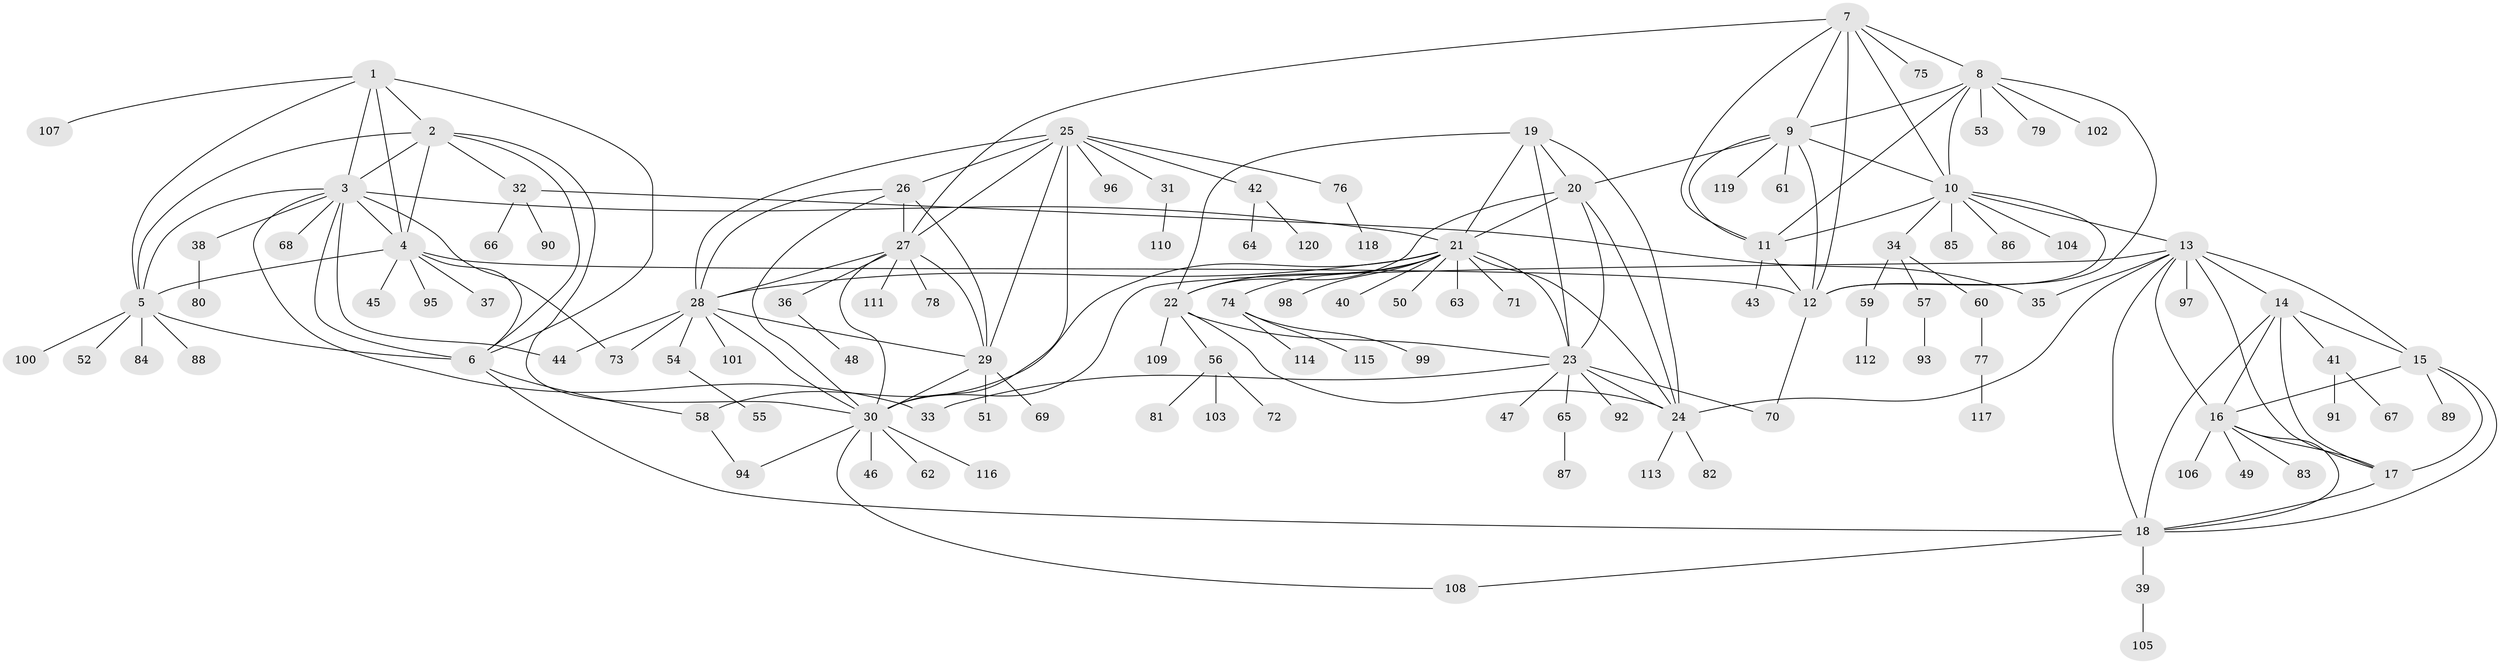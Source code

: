 // coarse degree distribution, {4: 0.03333333333333333, 8: 0.08333333333333333, 6: 0.1, 5: 0.1, 7: 0.06666666666666667, 3: 0.1, 9: 0.03333333333333333, 1: 0.36666666666666664, 2: 0.11666666666666667}
// Generated by graph-tools (version 1.1) at 2025/43/03/06/25 01:43:21]
// undirected, 120 vertices, 183 edges
graph export_dot {
graph [start="1"]
  node [color=gray90,style=filled];
  1;
  2;
  3;
  4;
  5;
  6;
  7;
  8;
  9;
  10;
  11;
  12;
  13;
  14;
  15;
  16;
  17;
  18;
  19;
  20;
  21;
  22;
  23;
  24;
  25;
  26;
  27;
  28;
  29;
  30;
  31;
  32;
  33;
  34;
  35;
  36;
  37;
  38;
  39;
  40;
  41;
  42;
  43;
  44;
  45;
  46;
  47;
  48;
  49;
  50;
  51;
  52;
  53;
  54;
  55;
  56;
  57;
  58;
  59;
  60;
  61;
  62;
  63;
  64;
  65;
  66;
  67;
  68;
  69;
  70;
  71;
  72;
  73;
  74;
  75;
  76;
  77;
  78;
  79;
  80;
  81;
  82;
  83;
  84;
  85;
  86;
  87;
  88;
  89;
  90;
  91;
  92;
  93;
  94;
  95;
  96;
  97;
  98;
  99;
  100;
  101;
  102;
  103;
  104;
  105;
  106;
  107;
  108;
  109;
  110;
  111;
  112;
  113;
  114;
  115;
  116;
  117;
  118;
  119;
  120;
  1 -- 2;
  1 -- 3;
  1 -- 4;
  1 -- 5;
  1 -- 6;
  1 -- 107;
  2 -- 3;
  2 -- 4;
  2 -- 5;
  2 -- 6;
  2 -- 30;
  2 -- 32;
  3 -- 4;
  3 -- 5;
  3 -- 6;
  3 -- 21;
  3 -- 33;
  3 -- 38;
  3 -- 44;
  3 -- 68;
  3 -- 73;
  4 -- 5;
  4 -- 6;
  4 -- 12;
  4 -- 37;
  4 -- 45;
  4 -- 95;
  5 -- 6;
  5 -- 52;
  5 -- 84;
  5 -- 88;
  5 -- 100;
  6 -- 18;
  6 -- 58;
  7 -- 8;
  7 -- 9;
  7 -- 10;
  7 -- 11;
  7 -- 12;
  7 -- 27;
  7 -- 75;
  8 -- 9;
  8 -- 10;
  8 -- 11;
  8 -- 12;
  8 -- 53;
  8 -- 79;
  8 -- 102;
  9 -- 10;
  9 -- 11;
  9 -- 12;
  9 -- 20;
  9 -- 61;
  9 -- 119;
  10 -- 11;
  10 -- 12;
  10 -- 13;
  10 -- 34;
  10 -- 85;
  10 -- 86;
  10 -- 104;
  11 -- 12;
  11 -- 43;
  12 -- 70;
  13 -- 14;
  13 -- 15;
  13 -- 16;
  13 -- 17;
  13 -- 18;
  13 -- 24;
  13 -- 30;
  13 -- 35;
  13 -- 97;
  14 -- 15;
  14 -- 16;
  14 -- 17;
  14 -- 18;
  14 -- 41;
  15 -- 16;
  15 -- 17;
  15 -- 18;
  15 -- 89;
  16 -- 17;
  16 -- 18;
  16 -- 49;
  16 -- 83;
  16 -- 106;
  17 -- 18;
  18 -- 39;
  18 -- 108;
  19 -- 20;
  19 -- 21;
  19 -- 22;
  19 -- 23;
  19 -- 24;
  20 -- 21;
  20 -- 22;
  20 -- 23;
  20 -- 24;
  21 -- 22;
  21 -- 23;
  21 -- 24;
  21 -- 28;
  21 -- 40;
  21 -- 50;
  21 -- 58;
  21 -- 63;
  21 -- 71;
  21 -- 74;
  21 -- 98;
  22 -- 23;
  22 -- 24;
  22 -- 56;
  22 -- 109;
  23 -- 24;
  23 -- 33;
  23 -- 47;
  23 -- 65;
  23 -- 70;
  23 -- 92;
  24 -- 82;
  24 -- 113;
  25 -- 26;
  25 -- 27;
  25 -- 28;
  25 -- 29;
  25 -- 30;
  25 -- 31;
  25 -- 42;
  25 -- 76;
  25 -- 96;
  26 -- 27;
  26 -- 28;
  26 -- 29;
  26 -- 30;
  27 -- 28;
  27 -- 29;
  27 -- 30;
  27 -- 36;
  27 -- 78;
  27 -- 111;
  28 -- 29;
  28 -- 30;
  28 -- 44;
  28 -- 54;
  28 -- 73;
  28 -- 101;
  29 -- 30;
  29 -- 51;
  29 -- 69;
  30 -- 46;
  30 -- 62;
  30 -- 94;
  30 -- 108;
  30 -- 116;
  31 -- 110;
  32 -- 35;
  32 -- 66;
  32 -- 90;
  34 -- 57;
  34 -- 59;
  34 -- 60;
  36 -- 48;
  38 -- 80;
  39 -- 105;
  41 -- 67;
  41 -- 91;
  42 -- 64;
  42 -- 120;
  54 -- 55;
  56 -- 72;
  56 -- 81;
  56 -- 103;
  57 -- 93;
  58 -- 94;
  59 -- 112;
  60 -- 77;
  65 -- 87;
  74 -- 99;
  74 -- 114;
  74 -- 115;
  76 -- 118;
  77 -- 117;
}
